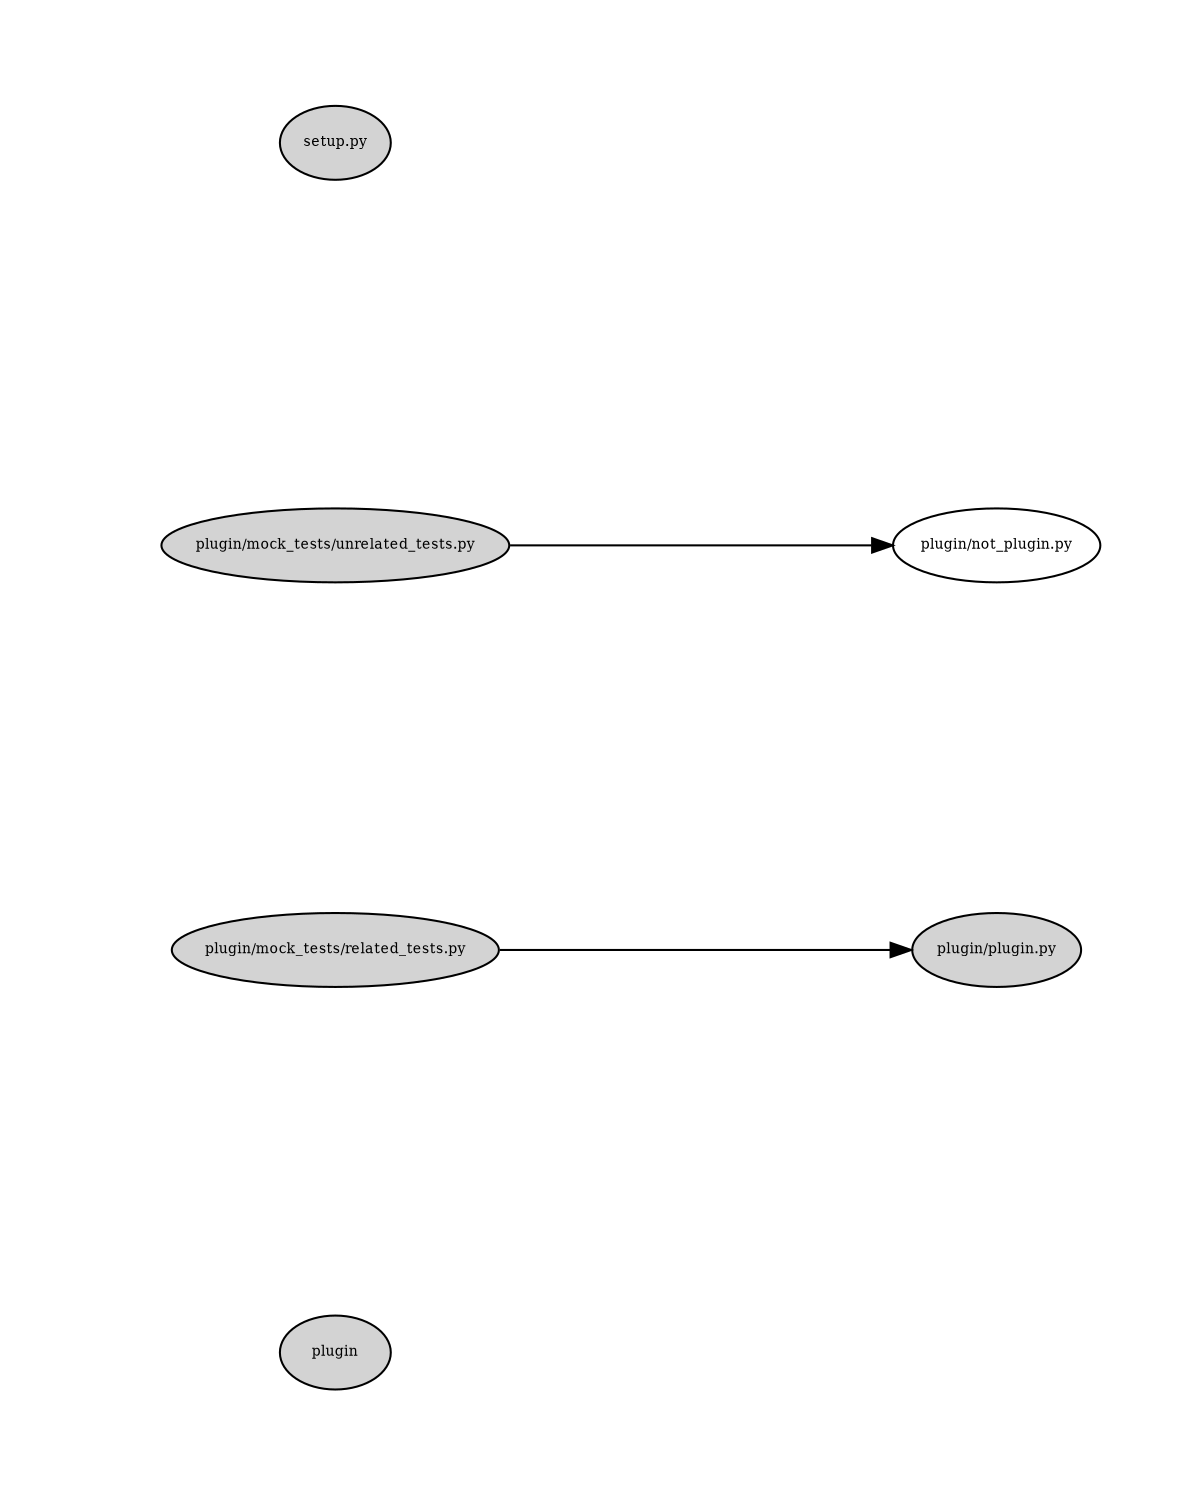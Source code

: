 
# This file was generated by sfood-graph.

strict digraph "dependencies" {
    graph [
        rankdir = "LR",
        overlap = "scale",
        size = "8,10",
        ratio = "fill",
        fontsize = "16",
        fontname = "Helvetica",
        clusterrank = "local"
        ]

       node [
           fontsize=7
           shape=ellipse
//           style=filled
//           shape=box
       ];

//     node [
//         fontsize=7
//       style=ellipse
//     ];

"plugin"  [style=filled];
"plugin/plugin.py"  [style=filled];
"plugin/mock_tests/related_tests.py"  [style=filled];
"plugin/mock_tests/related_tests.py" -> "plugin/plugin.py";
"plugin/mock_tests/unrelated_tests.py"  [style=filled];
"plugin/mock_tests/unrelated_tests.py" -> "plugin/not_plugin.py";
"setup.py"  [style=filled];


}
